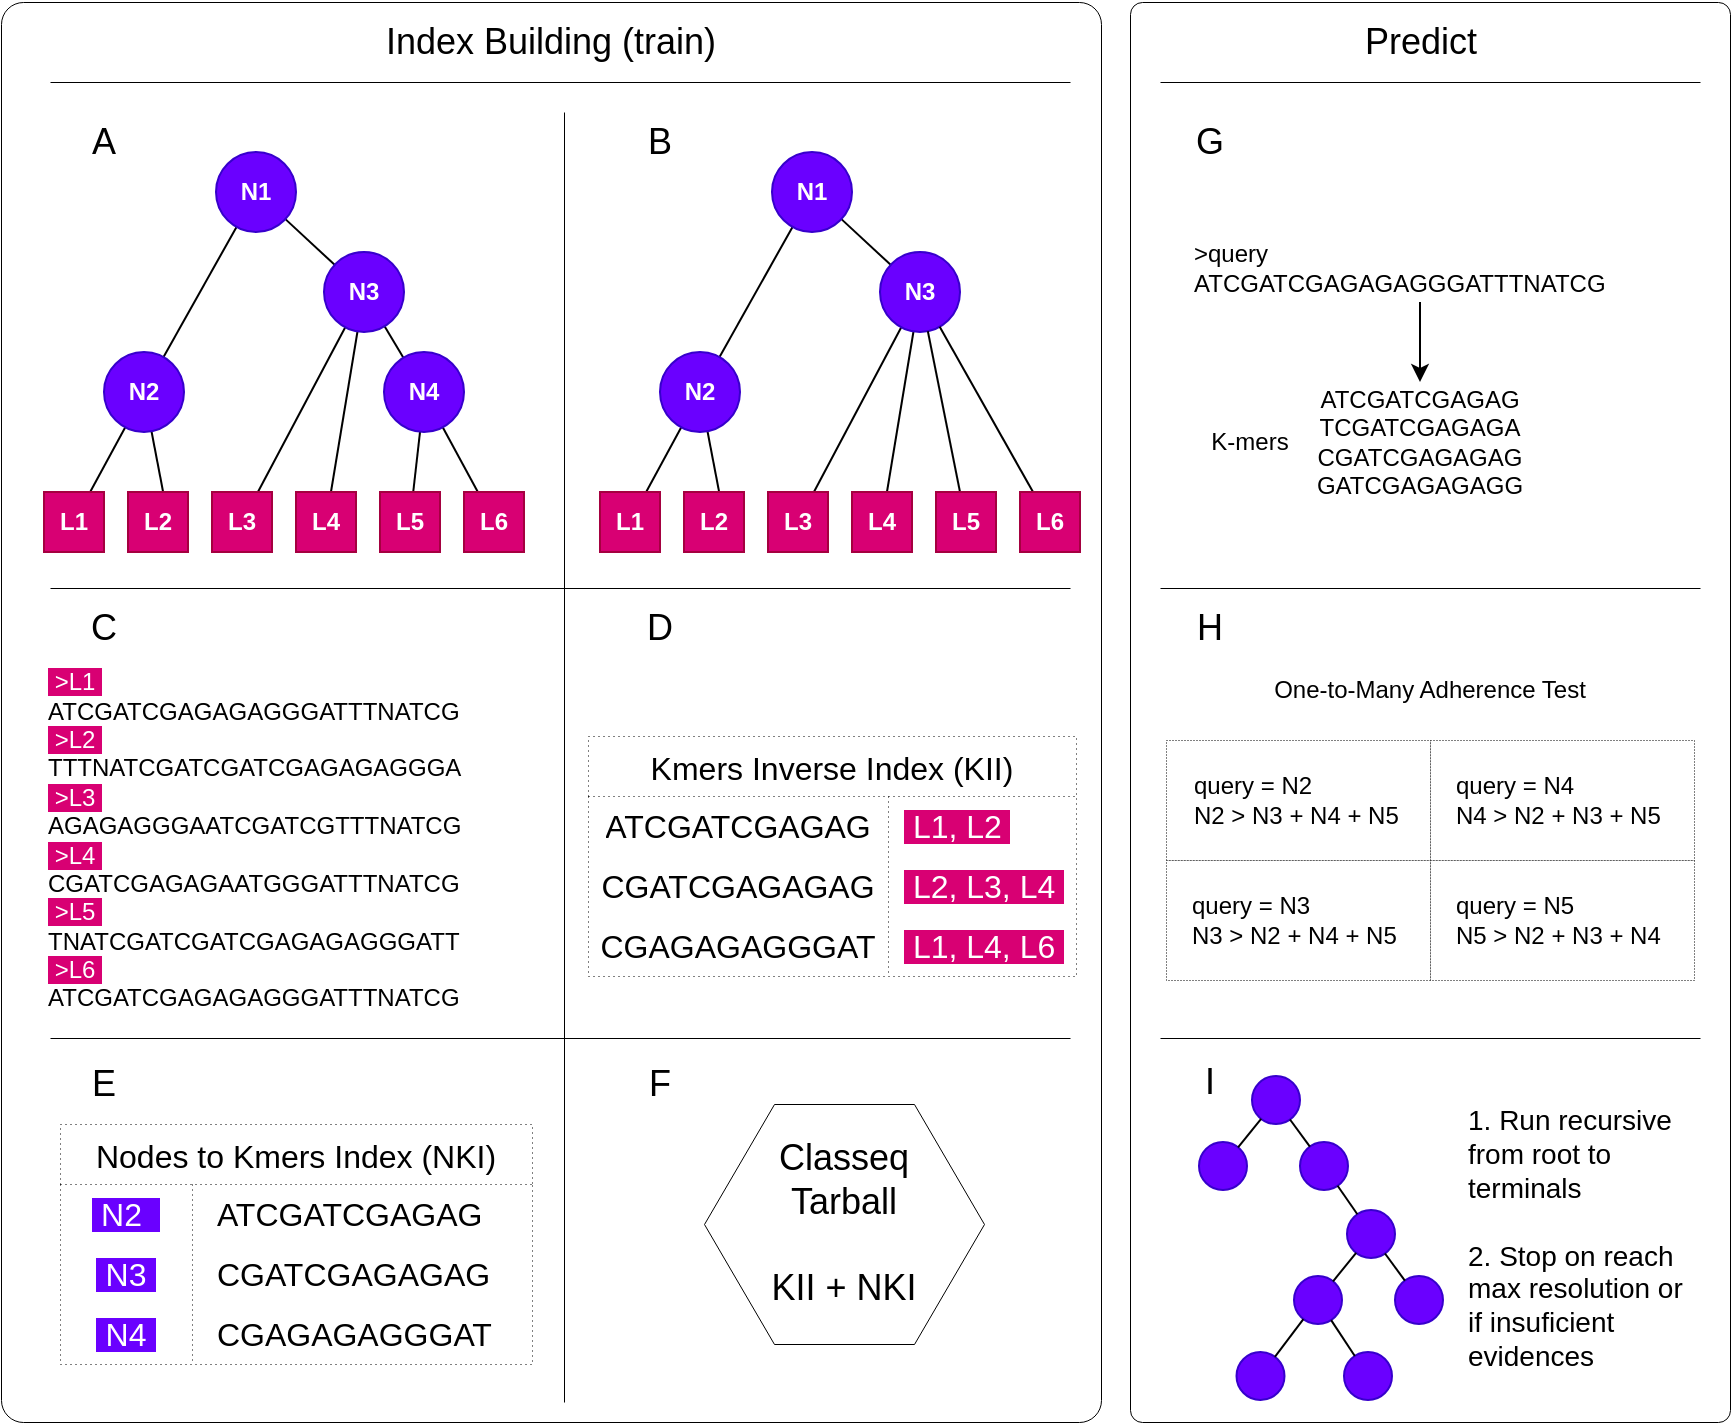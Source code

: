 <mxfile version="21.7.5" type="device" pages="2">
  <diagram id="KppL1wh_2cTVNB4-jGqq" name="main-comcepts">
    <mxGraphModel dx="1056" dy="870" grid="1" gridSize="10" guides="1" tooltips="1" connect="1" arrows="1" fold="1" page="1" pageScale="1" pageWidth="880" pageHeight="750" math="0" shadow="0">
      <root>
        <mxCell id="0" />
        <mxCell id="1" parent="0" />
        <mxCell id="QIvu_TaTLZkdLL36Efxu-3" value="" style="rounded=1;whiteSpace=wrap;html=1;arcSize=2;strokeWidth=0.5;" vertex="1" parent="1">
          <mxGeometry x="570" y="20" width="300" height="710" as="geometry" />
        </mxCell>
        <mxCell id="QIvu_TaTLZkdLL36Efxu-2" value="" style="rounded=1;whiteSpace=wrap;html=1;arcSize=2;strokeWidth=0.5;" vertex="1" parent="1">
          <mxGeometry x="5.5" y="20" width="550" height="710" as="geometry" />
        </mxCell>
        <mxCell id="bnrtpsS_CM_vW4E39BOG-5" style="rounded=0;orthogonalLoop=1;jettySize=auto;html=1;endArrow=none;endFill=0;" parent="1" source="bnrtpsS_CM_vW4E39BOG-1" target="bnrtpsS_CM_vW4E39BOG-3" edge="1">
          <mxGeometry relative="1" as="geometry" />
        </mxCell>
        <mxCell id="bnrtpsS_CM_vW4E39BOG-6" style="rounded=0;orthogonalLoop=1;jettySize=auto;html=1;endArrow=none;endFill=0;" parent="1" source="bnrtpsS_CM_vW4E39BOG-1" target="bnrtpsS_CM_vW4E39BOG-2" edge="1">
          <mxGeometry relative="1" as="geometry" />
        </mxCell>
        <mxCell id="bnrtpsS_CM_vW4E39BOG-1" value="&lt;b&gt;N1&lt;/b&gt;" style="ellipse;whiteSpace=wrap;html=1;aspect=fixed;fillColor=#6a00ff;strokeColor=#3700CC;fontColor=#ffffff;" parent="1" vertex="1">
          <mxGeometry x="113" y="95" width="40" height="40" as="geometry" />
        </mxCell>
        <mxCell id="bnrtpsS_CM_vW4E39BOG-16" style="edgeStyle=none;rounded=0;orthogonalLoop=1;jettySize=auto;html=1;endArrow=none;endFill=0;" parent="1" source="bnrtpsS_CM_vW4E39BOG-2" edge="1">
          <mxGeometry relative="1" as="geometry">
            <mxPoint x="87.077" y="267.635" as="targetPoint" />
          </mxGeometry>
        </mxCell>
        <mxCell id="bnrtpsS_CM_vW4E39BOG-17" style="edgeStyle=none;rounded=0;orthogonalLoop=1;jettySize=auto;html=1;endArrow=none;endFill=0;" parent="1" source="bnrtpsS_CM_vW4E39BOG-2" target="bnrtpsS_CM_vW4E39BOG-18" edge="1">
          <mxGeometry relative="1" as="geometry">
            <mxPoint x="26.923" y="267.635" as="targetPoint" />
          </mxGeometry>
        </mxCell>
        <mxCell id="bnrtpsS_CM_vW4E39BOG-2" value="&lt;b&gt;N2&lt;/b&gt;" style="ellipse;whiteSpace=wrap;html=1;aspect=fixed;fillColor=#6a00ff;strokeColor=#3700CC;fontColor=#ffffff;" parent="1" vertex="1">
          <mxGeometry x="57" y="195" width="40" height="40" as="geometry" />
        </mxCell>
        <mxCell id="bnrtpsS_CM_vW4E39BOG-7" style="rounded=0;orthogonalLoop=1;jettySize=auto;html=1;endArrow=none;endFill=0;" parent="1" source="bnrtpsS_CM_vW4E39BOG-3" target="bnrtpsS_CM_vW4E39BOG-4" edge="1">
          <mxGeometry relative="1" as="geometry" />
        </mxCell>
        <mxCell id="bnrtpsS_CM_vW4E39BOG-13" style="edgeStyle=none;rounded=0;orthogonalLoop=1;jettySize=auto;html=1;endArrow=none;endFill=0;" parent="1" source="bnrtpsS_CM_vW4E39BOG-3" target="bnrtpsS_CM_vW4E39BOG-21" edge="1">
          <mxGeometry relative="1" as="geometry">
            <mxPoint x="143.727" y="266.165" as="targetPoint" />
          </mxGeometry>
        </mxCell>
        <mxCell id="bnrtpsS_CM_vW4E39BOG-24" style="edgeStyle=none;rounded=0;orthogonalLoop=1;jettySize=auto;html=1;endArrow=none;endFill=0;" parent="1" source="bnrtpsS_CM_vW4E39BOG-3" target="bnrtpsS_CM_vW4E39BOG-20" edge="1">
          <mxGeometry relative="1" as="geometry" />
        </mxCell>
        <mxCell id="bnrtpsS_CM_vW4E39BOG-3" value="&lt;b&gt;N3&lt;/b&gt;" style="ellipse;whiteSpace=wrap;html=1;aspect=fixed;fillColor=#6a00ff;strokeColor=#3700CC;fontColor=#ffffff;" parent="1" vertex="1">
          <mxGeometry x="167" y="145" width="40" height="40" as="geometry" />
        </mxCell>
        <mxCell id="bnrtpsS_CM_vW4E39BOG-11" style="edgeStyle=none;rounded=0;orthogonalLoop=1;jettySize=auto;html=1;endArrow=none;endFill=0;" parent="1" source="bnrtpsS_CM_vW4E39BOG-4" target="bnrtpsS_CM_vW4E39BOG-22" edge="1">
          <mxGeometry relative="1" as="geometry">
            <mxPoint x="206.923" y="267.635" as="targetPoint" />
          </mxGeometry>
        </mxCell>
        <mxCell id="bnrtpsS_CM_vW4E39BOG-12" style="edgeStyle=none;rounded=0;orthogonalLoop=1;jettySize=auto;html=1;endArrow=none;endFill=0;" parent="1" source="bnrtpsS_CM_vW4E39BOG-4" target="bnrtpsS_CM_vW4E39BOG-23" edge="1">
          <mxGeometry relative="1" as="geometry">
            <mxPoint x="267.077" y="267.635" as="targetPoint" />
          </mxGeometry>
        </mxCell>
        <mxCell id="bnrtpsS_CM_vW4E39BOG-4" value="&lt;b&gt;N4&lt;/b&gt;" style="ellipse;whiteSpace=wrap;html=1;aspect=fixed;fillColor=#6a00ff;strokeColor=#3700CC;fontColor=#ffffff;" parent="1" vertex="1">
          <mxGeometry x="197" y="195" width="40" height="40" as="geometry" />
        </mxCell>
        <mxCell id="bnrtpsS_CM_vW4E39BOG-18" value="L1" style="rounded=0;whiteSpace=wrap;html=1;fillColor=#d80073;fontColor=#ffffff;strokeColor=#A50040;fontStyle=1" parent="1" vertex="1">
          <mxGeometry x="27" y="265" width="30" height="30" as="geometry" />
        </mxCell>
        <mxCell id="bnrtpsS_CM_vW4E39BOG-19" value="L2" style="rounded=0;whiteSpace=wrap;html=1;fillColor=#d80073;fontColor=#ffffff;strokeColor=#A50040;fontStyle=1" parent="1" vertex="1">
          <mxGeometry x="69" y="265" width="30" height="30" as="geometry" />
        </mxCell>
        <mxCell id="bnrtpsS_CM_vW4E39BOG-20" value="L3" style="rounded=0;whiteSpace=wrap;html=1;fillColor=#d80073;fontColor=#ffffff;strokeColor=#A50040;fontStyle=1" parent="1" vertex="1">
          <mxGeometry x="111" y="265" width="30" height="30" as="geometry" />
        </mxCell>
        <mxCell id="bnrtpsS_CM_vW4E39BOG-21" value="L4" style="rounded=0;whiteSpace=wrap;html=1;fillColor=#d80073;fontColor=#ffffff;strokeColor=#A50040;fontStyle=1" parent="1" vertex="1">
          <mxGeometry x="153" y="265" width="30" height="30" as="geometry" />
        </mxCell>
        <mxCell id="bnrtpsS_CM_vW4E39BOG-22" value="L5" style="rounded=0;whiteSpace=wrap;html=1;fillColor=#d80073;fontColor=#ffffff;strokeColor=#A50040;fontStyle=1" parent="1" vertex="1">
          <mxGeometry x="195" y="265" width="30" height="30" as="geometry" />
        </mxCell>
        <mxCell id="bnrtpsS_CM_vW4E39BOG-23" value="L6" style="rounded=0;whiteSpace=wrap;html=1;fillColor=#d80073;fontColor=#ffffff;strokeColor=#A50040;fontStyle=1" parent="1" vertex="1">
          <mxGeometry x="237" y="265" width="30" height="30" as="geometry" />
        </mxCell>
        <mxCell id="bnrtpsS_CM_vW4E39BOG-25" style="rounded=0;orthogonalLoop=1;jettySize=auto;html=1;endArrow=none;endFill=0;" parent="1" source="bnrtpsS_CM_vW4E39BOG-27" target="bnrtpsS_CM_vW4E39BOG-34" edge="1">
          <mxGeometry relative="1" as="geometry" />
        </mxCell>
        <mxCell id="bnrtpsS_CM_vW4E39BOG-26" style="rounded=0;orthogonalLoop=1;jettySize=auto;html=1;endArrow=none;endFill=0;" parent="1" source="bnrtpsS_CM_vW4E39BOG-27" target="bnrtpsS_CM_vW4E39BOG-30" edge="1">
          <mxGeometry relative="1" as="geometry" />
        </mxCell>
        <mxCell id="bnrtpsS_CM_vW4E39BOG-27" value="N1" style="ellipse;whiteSpace=wrap;html=1;aspect=fixed;fillColor=#6a00ff;strokeColor=#3700CC;fontColor=#ffffff;fontStyle=1" parent="1" vertex="1">
          <mxGeometry x="391" y="95" width="40" height="40" as="geometry" />
        </mxCell>
        <mxCell id="bnrtpsS_CM_vW4E39BOG-28" style="edgeStyle=none;rounded=0;orthogonalLoop=1;jettySize=auto;html=1;endArrow=none;endFill=0;" parent="1" source="bnrtpsS_CM_vW4E39BOG-30" edge="1">
          <mxGeometry relative="1" as="geometry">
            <mxPoint x="365.077" y="267.635" as="targetPoint" />
          </mxGeometry>
        </mxCell>
        <mxCell id="bnrtpsS_CM_vW4E39BOG-29" style="edgeStyle=none;rounded=0;orthogonalLoop=1;jettySize=auto;html=1;endArrow=none;endFill=0;" parent="1" source="bnrtpsS_CM_vW4E39BOG-30" target="bnrtpsS_CM_vW4E39BOG-38" edge="1">
          <mxGeometry relative="1" as="geometry">
            <mxPoint x="304.923" y="267.635" as="targetPoint" />
          </mxGeometry>
        </mxCell>
        <mxCell id="bnrtpsS_CM_vW4E39BOG-30" value="N2" style="ellipse;whiteSpace=wrap;html=1;aspect=fixed;fillColor=#6a00ff;strokeColor=#3700CC;fontColor=#ffffff;fontStyle=1" parent="1" vertex="1">
          <mxGeometry x="335" y="195" width="40" height="40" as="geometry" />
        </mxCell>
        <mxCell id="bnrtpsS_CM_vW4E39BOG-32" style="edgeStyle=none;rounded=0;orthogonalLoop=1;jettySize=auto;html=1;endArrow=none;endFill=0;" parent="1" source="bnrtpsS_CM_vW4E39BOG-34" target="bnrtpsS_CM_vW4E39BOG-41" edge="1">
          <mxGeometry relative="1" as="geometry">
            <mxPoint x="421.727" y="266.165" as="targetPoint" />
          </mxGeometry>
        </mxCell>
        <mxCell id="bnrtpsS_CM_vW4E39BOG-33" style="edgeStyle=none;rounded=0;orthogonalLoop=1;jettySize=auto;html=1;endArrow=none;endFill=0;" parent="1" source="bnrtpsS_CM_vW4E39BOG-34" target="bnrtpsS_CM_vW4E39BOG-40" edge="1">
          <mxGeometry relative="1" as="geometry" />
        </mxCell>
        <mxCell id="bnrtpsS_CM_vW4E39BOG-34" value="N3" style="ellipse;whiteSpace=wrap;html=1;aspect=fixed;fillColor=#6a00ff;strokeColor=#3700CC;fontColor=#ffffff;fontStyle=1" parent="1" vertex="1">
          <mxGeometry x="445" y="145" width="40" height="40" as="geometry" />
        </mxCell>
        <mxCell id="bnrtpsS_CM_vW4E39BOG-35" style="edgeStyle=none;rounded=0;orthogonalLoop=1;jettySize=auto;html=1;endArrow=none;endFill=0;" parent="1" source="bnrtpsS_CM_vW4E39BOG-34" target="bnrtpsS_CM_vW4E39BOG-42" edge="1">
          <mxGeometry relative="1" as="geometry">
            <mxPoint x="492.879" y="234.887" as="sourcePoint" />
            <mxPoint x="484.923" y="267.635" as="targetPoint" />
          </mxGeometry>
        </mxCell>
        <mxCell id="bnrtpsS_CM_vW4E39BOG-36" style="edgeStyle=none;rounded=0;orthogonalLoop=1;jettySize=auto;html=1;endArrow=none;endFill=0;" parent="1" source="bnrtpsS_CM_vW4E39BOG-34" target="bnrtpsS_CM_vW4E39BOG-43" edge="1">
          <mxGeometry relative="1" as="geometry">
            <mxPoint x="505" y="225" as="sourcePoint" />
            <mxPoint x="545.077" y="267.635" as="targetPoint" />
          </mxGeometry>
        </mxCell>
        <mxCell id="bnrtpsS_CM_vW4E39BOG-38" value="L1" style="rounded=0;whiteSpace=wrap;html=1;fillColor=#d80073;fontColor=#ffffff;strokeColor=#A50040;fontStyle=1" parent="1" vertex="1">
          <mxGeometry x="305" y="265" width="30" height="30" as="geometry" />
        </mxCell>
        <mxCell id="bnrtpsS_CM_vW4E39BOG-39" value="L2" style="rounded=0;whiteSpace=wrap;html=1;fillColor=#d80073;fontColor=#ffffff;strokeColor=#A50040;fontStyle=1" parent="1" vertex="1">
          <mxGeometry x="347" y="265" width="30" height="30" as="geometry" />
        </mxCell>
        <mxCell id="bnrtpsS_CM_vW4E39BOG-40" value="L3" style="rounded=0;whiteSpace=wrap;html=1;fillColor=#d80073;fontColor=#ffffff;strokeColor=#A50040;fontStyle=1" parent="1" vertex="1">
          <mxGeometry x="389" y="265" width="30" height="30" as="geometry" />
        </mxCell>
        <mxCell id="bnrtpsS_CM_vW4E39BOG-41" value="L4" style="rounded=0;whiteSpace=wrap;html=1;fillColor=#d80073;fontColor=#ffffff;strokeColor=#A50040;fontStyle=1" parent="1" vertex="1">
          <mxGeometry x="431" y="265" width="30" height="30" as="geometry" />
        </mxCell>
        <mxCell id="bnrtpsS_CM_vW4E39BOG-42" value="L5" style="rounded=0;whiteSpace=wrap;html=1;fillColor=#d80073;fontColor=#ffffff;strokeColor=#A50040;fontStyle=1" parent="1" vertex="1">
          <mxGeometry x="473" y="265" width="30" height="30" as="geometry" />
        </mxCell>
        <mxCell id="bnrtpsS_CM_vW4E39BOG-43" value="L6" style="rounded=0;whiteSpace=wrap;html=1;fillColor=#d80073;fontColor=#ffffff;strokeColor=#A50040;fontStyle=1" parent="1" vertex="1">
          <mxGeometry x="515" y="265" width="30" height="30" as="geometry" />
        </mxCell>
        <mxCell id="bnrtpsS_CM_vW4E39BOG-46" value="&lt;font color=&quot;#ffffff&quot;&gt;&lt;span style=&quot;background-color: rgb(216, 0, 115);&quot;&gt;&amp;nbsp;&amp;gt;L1&amp;nbsp;&lt;/span&gt;&lt;br&gt;&lt;/font&gt;ATCGATCGAGAGAGGGATTTNATCG&lt;br&gt;&lt;font color=&quot;#ffffff&quot;&gt;&lt;span style=&quot;background-color: rgb(216, 0, 115);&quot;&gt;&amp;nbsp;&amp;gt;L2&amp;nbsp;&lt;/span&gt;&lt;br&gt;&lt;/font&gt;TTTNATCGATCGATCGAGAGAGGGA&lt;br&gt;&lt;font color=&quot;#ffffff&quot;&gt;&lt;span style=&quot;background-color: rgb(216, 0, 115);&quot;&gt;&amp;nbsp;&amp;gt;L3&amp;nbsp;&lt;/span&gt;&lt;br&gt;&lt;/font&gt;AGAGAGGGAATCGATCGTTTNATCG&lt;br&gt;&lt;font color=&quot;#ffffff&quot;&gt;&lt;span style=&quot;background-color: rgb(216, 0, 115);&quot;&gt;&amp;nbsp;&amp;gt;L4&amp;nbsp;&lt;/span&gt;&lt;br&gt;&lt;/font&gt;CGATCGAGAGAATGGGATTTNATCG&lt;br&gt;&lt;font color=&quot;#ffffff&quot;&gt;&lt;span style=&quot;background-color: rgb(216, 0, 115);&quot;&gt;&amp;nbsp;&amp;gt;L5&amp;nbsp;&lt;/span&gt;&lt;br&gt;&lt;/font&gt;TNATCGATCGATCGAGAGAGGGATT&lt;br&gt;&lt;font color=&quot;#ffffff&quot;&gt;&lt;span style=&quot;background-color: rgb(216, 0, 115);&quot;&gt;&amp;nbsp;&amp;gt;L6&amp;nbsp;&lt;/span&gt;&lt;br&gt;&lt;/font&gt;ATCGATCGAGAGAGGGATTTNATCG" style="text;html=1;strokeColor=none;fillColor=none;align=left;verticalAlign=middle;whiteSpace=wrap;rounded=0;" parent="1" vertex="1">
          <mxGeometry x="27" y="349" width="228" height="180" as="geometry" />
        </mxCell>
        <mxCell id="bnrtpsS_CM_vW4E39BOG-51" value="Kmers Inverse Index (KII)" style="shape=table;startSize=30;container=1;collapsible=0;childLayout=tableLayout;fixedRows=1;rowLines=0;fontStyle=0;strokeColor=default;fontSize=16;strokeWidth=0.5;dashed=1;dashPattern=1 4;" parent="1" vertex="1">
          <mxGeometry x="299" y="387" width="244" height="120" as="geometry" />
        </mxCell>
        <mxCell id="bnrtpsS_CM_vW4E39BOG-52" value="" style="shape=tableRow;horizontal=0;startSize=0;swimlaneHead=0;swimlaneBody=0;top=0;left=0;bottom=0;right=0;collapsible=0;dropTarget=0;fillColor=none;points=[[0,0.5],[1,0.5]];portConstraint=eastwest;strokeColor=inherit;fontSize=16;swimlaneFillColor=default;" parent="bnrtpsS_CM_vW4E39BOG-51" vertex="1">
          <mxGeometry y="30" width="244" height="30" as="geometry" />
        </mxCell>
        <mxCell id="bnrtpsS_CM_vW4E39BOG-53" value="ATCGATCGAGAG" style="shape=partialRectangle;html=1;whiteSpace=wrap;connectable=0;fillColor=none;top=0;left=0;bottom=0;right=0;overflow=hidden;pointerEvents=1;strokeColor=inherit;fontSize=16;" parent="bnrtpsS_CM_vW4E39BOG-52" vertex="1">
          <mxGeometry width="150" height="30" as="geometry">
            <mxRectangle width="150" height="30" as="alternateBounds" />
          </mxGeometry>
        </mxCell>
        <mxCell id="bnrtpsS_CM_vW4E39BOG-54" value="&lt;span style=&quot;background-color: rgb(216, 0, 115);&quot;&gt;&lt;font color=&quot;#ffffff&quot;&gt;&amp;nbsp;L1, L2&amp;nbsp;&lt;/font&gt;&lt;/span&gt;" style="shape=partialRectangle;html=1;whiteSpace=wrap;connectable=0;fillColor=none;top=0;left=0;bottom=0;right=0;align=left;spacingLeft=6;overflow=hidden;strokeColor=inherit;fontSize=16;" parent="bnrtpsS_CM_vW4E39BOG-52" vertex="1">
          <mxGeometry x="150" width="94" height="30" as="geometry">
            <mxRectangle width="94" height="30" as="alternateBounds" />
          </mxGeometry>
        </mxCell>
        <mxCell id="bnrtpsS_CM_vW4E39BOG-55" value="" style="shape=tableRow;horizontal=0;startSize=0;swimlaneHead=0;swimlaneBody=0;top=0;left=0;bottom=0;right=0;collapsible=0;dropTarget=0;fillColor=none;points=[[0,0.5],[1,0.5]];portConstraint=eastwest;strokeColor=inherit;fontSize=16;" parent="bnrtpsS_CM_vW4E39BOG-51" vertex="1">
          <mxGeometry y="60" width="244" height="30" as="geometry" />
        </mxCell>
        <mxCell id="bnrtpsS_CM_vW4E39BOG-56" value="CGATCGAGAGAG" style="shape=partialRectangle;html=1;whiteSpace=wrap;connectable=0;fillColor=none;top=0;left=0;bottom=0;right=0;overflow=hidden;strokeColor=inherit;fontSize=16;swimlaneFillColor=default;" parent="bnrtpsS_CM_vW4E39BOG-55" vertex="1">
          <mxGeometry width="150" height="30" as="geometry">
            <mxRectangle width="150" height="30" as="alternateBounds" />
          </mxGeometry>
        </mxCell>
        <mxCell id="bnrtpsS_CM_vW4E39BOG-57" value="&lt;span style=&quot;background-color: rgb(216, 0, 115);&quot;&gt;&lt;font color=&quot;#ffffff&quot;&gt;&amp;nbsp;L2, L3, L4&amp;nbsp;&lt;/font&gt;&lt;/span&gt;" style="shape=partialRectangle;html=1;whiteSpace=wrap;connectable=0;fillColor=none;top=0;left=0;bottom=0;right=0;align=left;spacingLeft=6;overflow=hidden;strokeColor=inherit;fontSize=16;swimlaneFillColor=default;" parent="bnrtpsS_CM_vW4E39BOG-55" vertex="1">
          <mxGeometry x="150" width="94" height="30" as="geometry">
            <mxRectangle width="94" height="30" as="alternateBounds" />
          </mxGeometry>
        </mxCell>
        <mxCell id="bnrtpsS_CM_vW4E39BOG-58" value="" style="shape=tableRow;horizontal=0;startSize=0;swimlaneHead=0;swimlaneBody=0;top=0;left=0;bottom=0;right=0;collapsible=0;dropTarget=0;fillColor=none;points=[[0,0.5],[1,0.5]];portConstraint=eastwest;strokeColor=inherit;fontSize=16;" parent="bnrtpsS_CM_vW4E39BOG-51" vertex="1">
          <mxGeometry y="90" width="244" height="30" as="geometry" />
        </mxCell>
        <mxCell id="bnrtpsS_CM_vW4E39BOG-59" value="CGAGAGAGGGAT" style="shape=partialRectangle;html=1;whiteSpace=wrap;connectable=0;fillColor=none;top=0;left=0;bottom=0;right=0;overflow=hidden;strokeColor=inherit;fontSize=16;swimlaneFillColor=default;" parent="bnrtpsS_CM_vW4E39BOG-58" vertex="1">
          <mxGeometry width="150" height="30" as="geometry">
            <mxRectangle width="150" height="30" as="alternateBounds" />
          </mxGeometry>
        </mxCell>
        <mxCell id="bnrtpsS_CM_vW4E39BOG-60" value="&lt;span style=&quot;background-color: rgb(216, 0, 115);&quot;&gt;&lt;font color=&quot;#ffffff&quot;&gt;&amp;nbsp;L1, L4, L6&amp;nbsp;&lt;/font&gt;&lt;/span&gt;" style="shape=partialRectangle;html=1;whiteSpace=wrap;connectable=0;fillColor=none;top=0;left=0;bottom=0;right=0;align=left;spacingLeft=6;overflow=hidden;strokeColor=inherit;fontSize=16;swimlaneFillColor=default;" parent="bnrtpsS_CM_vW4E39BOG-58" vertex="1">
          <mxGeometry x="150" width="94" height="30" as="geometry">
            <mxRectangle width="94" height="30" as="alternateBounds" />
          </mxGeometry>
        </mxCell>
        <mxCell id="bnrtpsS_CM_vW4E39BOG-61" value="&lt;font style=&quot;font-size: 18px;&quot;&gt;Classeq&lt;br&gt;Tarball&lt;br&gt;&lt;br&gt;KII + NKI&lt;br&gt;&lt;/font&gt;" style="shape=mxgraph.bpmn.conversation;perimeter=hexagonPerimeter2;whiteSpace=wrap;html=1;aspect=fixed;bpmnConversationType=conv;strokeWidth=0.5;" parent="1" vertex="1">
          <mxGeometry x="357" y="571" width="140" height="120" as="geometry" />
        </mxCell>
        <mxCell id="_QdQIy4yc0zmCQt83ZC5-2" value="" style="endArrow=none;html=1;rounded=0;strokeWidth=0.5;" parent="1" edge="1">
          <mxGeometry width="50" height="50" relative="1" as="geometry">
            <mxPoint x="287" y="75" as="sourcePoint" />
            <mxPoint x="287" y="720" as="targetPoint" />
          </mxGeometry>
        </mxCell>
        <mxCell id="_QdQIy4yc0zmCQt83ZC5-6" value="Nodes to Kmers Index (NKI)" style="shape=table;startSize=30;container=1;collapsible=0;childLayout=tableLayout;fixedRows=1;rowLines=0;fontStyle=0;strokeColor=default;fontSize=16;strokeWidth=0.5;dashed=1;dashPattern=1 4;" parent="1" vertex="1">
          <mxGeometry x="35" y="581" width="236" height="120" as="geometry" />
        </mxCell>
        <mxCell id="_QdQIy4yc0zmCQt83ZC5-7" value="" style="shape=tableRow;horizontal=0;startSize=0;swimlaneHead=0;swimlaneBody=0;top=0;left=0;bottom=0;right=0;collapsible=0;dropTarget=0;fillColor=none;points=[[0,0.5],[1,0.5]];portConstraint=eastwest;strokeColor=inherit;fontSize=16;swimlaneFillColor=default;" parent="_QdQIy4yc0zmCQt83ZC5-6" vertex="1">
          <mxGeometry y="30" width="236" height="30" as="geometry" />
        </mxCell>
        <mxCell id="_QdQIy4yc0zmCQt83ZC5-8" value="&lt;span style=&quot;background-color: rgb(106, 0, 255);&quot;&gt;&lt;font color=&quot;#ffffff&quot;&gt;&amp;nbsp;N2&amp;nbsp;&amp;nbsp;&lt;/font&gt;&lt;/span&gt;" style="shape=partialRectangle;html=1;whiteSpace=wrap;connectable=0;fillColor=none;top=0;left=0;bottom=0;right=0;overflow=hidden;pointerEvents=1;strokeColor=inherit;fontSize=16;" parent="_QdQIy4yc0zmCQt83ZC5-7" vertex="1">
          <mxGeometry width="66" height="30" as="geometry">
            <mxRectangle width="66" height="30" as="alternateBounds" />
          </mxGeometry>
        </mxCell>
        <mxCell id="_QdQIy4yc0zmCQt83ZC5-9" value="&amp;nbsp;ATCGATCGAGAG&amp;nbsp;" style="shape=partialRectangle;html=1;whiteSpace=wrap;connectable=0;fillColor=none;top=0;left=0;bottom=0;right=0;align=left;spacingLeft=6;overflow=hidden;strokeColor=inherit;fontSize=16;" parent="_QdQIy4yc0zmCQt83ZC5-7" vertex="1">
          <mxGeometry x="66" width="170" height="30" as="geometry">
            <mxRectangle width="170" height="30" as="alternateBounds" />
          </mxGeometry>
        </mxCell>
        <mxCell id="_QdQIy4yc0zmCQt83ZC5-10" value="" style="shape=tableRow;horizontal=0;startSize=0;swimlaneHead=0;swimlaneBody=0;top=0;left=0;bottom=0;right=0;collapsible=0;dropTarget=0;fillColor=none;points=[[0,0.5],[1,0.5]];portConstraint=eastwest;strokeColor=inherit;fontSize=16;" parent="_QdQIy4yc0zmCQt83ZC5-6" vertex="1">
          <mxGeometry y="60" width="236" height="30" as="geometry" />
        </mxCell>
        <mxCell id="_QdQIy4yc0zmCQt83ZC5-11" value="&lt;span style=&quot;background-color: rgb(106, 0, 255);&quot;&gt;&lt;font color=&quot;#ffffff&quot;&gt;&amp;nbsp;N3&amp;nbsp;&lt;/font&gt;&lt;/span&gt;" style="shape=partialRectangle;html=1;whiteSpace=wrap;connectable=0;fillColor=none;top=0;left=0;bottom=0;right=0;overflow=hidden;strokeColor=#F5F5F5;fontSize=16;swimlaneFillColor=default;" parent="_QdQIy4yc0zmCQt83ZC5-10" vertex="1">
          <mxGeometry width="66" height="30" as="geometry">
            <mxRectangle width="66" height="30" as="alternateBounds" />
          </mxGeometry>
        </mxCell>
        <mxCell id="_QdQIy4yc0zmCQt83ZC5-12" value="&amp;nbsp;CGATCGAGAGAG&amp;nbsp;" style="shape=partialRectangle;html=1;whiteSpace=wrap;connectable=0;fillColor=none;top=0;left=0;bottom=0;right=0;align=left;spacingLeft=6;overflow=hidden;strokeColor=inherit;fontSize=16;swimlaneFillColor=default;" parent="_QdQIy4yc0zmCQt83ZC5-10" vertex="1">
          <mxGeometry x="66" width="170" height="30" as="geometry">
            <mxRectangle width="170" height="30" as="alternateBounds" />
          </mxGeometry>
        </mxCell>
        <mxCell id="_QdQIy4yc0zmCQt83ZC5-13" value="" style="shape=tableRow;horizontal=0;startSize=0;swimlaneHead=0;swimlaneBody=0;top=0;left=0;bottom=0;right=0;collapsible=0;dropTarget=0;fillColor=none;points=[[0,0.5],[1,0.5]];portConstraint=eastwest;strokeColor=inherit;fontSize=16;" parent="_QdQIy4yc0zmCQt83ZC5-6" vertex="1">
          <mxGeometry y="90" width="236" height="30" as="geometry" />
        </mxCell>
        <mxCell id="_QdQIy4yc0zmCQt83ZC5-14" value="&lt;span style=&quot;background-color: rgb(106, 0, 255);&quot;&gt;&lt;font color=&quot;#ffffff&quot;&gt;&amp;nbsp;N4&amp;nbsp;&lt;/font&gt;&lt;/span&gt;" style="shape=partialRectangle;html=1;whiteSpace=wrap;connectable=0;fillColor=none;top=0;left=0;bottom=0;right=0;overflow=hidden;strokeColor=#F5F5F5;fontSize=16;swimlaneFillColor=default;" parent="_QdQIy4yc0zmCQt83ZC5-13" vertex="1">
          <mxGeometry width="66" height="30" as="geometry">
            <mxRectangle width="66" height="30" as="alternateBounds" />
          </mxGeometry>
        </mxCell>
        <mxCell id="_QdQIy4yc0zmCQt83ZC5-15" value="&amp;nbsp;CGAGAGAGGGAT&amp;nbsp;" style="shape=partialRectangle;html=1;whiteSpace=wrap;connectable=0;fillColor=none;top=0;left=0;bottom=0;right=0;align=left;spacingLeft=6;overflow=hidden;strokeColor=inherit;fontSize=16;swimlaneFillColor=default;" parent="_QdQIy4yc0zmCQt83ZC5-13" vertex="1">
          <mxGeometry x="66" width="170" height="30" as="geometry">
            <mxRectangle width="170" height="30" as="alternateBounds" />
          </mxGeometry>
        </mxCell>
        <mxCell id="O6fzyU4fGEFc11jiPOrm-1" value="&lt;font style=&quot;font-size: 18px;&quot;&gt;A&lt;/font&gt;" style="text;html=1;strokeColor=none;fillColor=none;align=center;verticalAlign=middle;whiteSpace=wrap;rounded=0;" parent="1" vertex="1">
          <mxGeometry x="27" y="75" width="60" height="30" as="geometry" />
        </mxCell>
        <mxCell id="O6fzyU4fGEFc11jiPOrm-2" value="&lt;span style=&quot;font-size: 18px;&quot;&gt;B&lt;/span&gt;" style="text;html=1;strokeColor=none;fillColor=none;align=center;verticalAlign=middle;whiteSpace=wrap;rounded=0;" parent="1" vertex="1">
          <mxGeometry x="305" y="75" width="60" height="30" as="geometry" />
        </mxCell>
        <mxCell id="O6fzyU4fGEFc11jiPOrm-3" value="&lt;font style=&quot;font-size: 18px;&quot;&gt;C&lt;/font&gt;" style="text;html=1;strokeColor=none;fillColor=none;align=center;verticalAlign=middle;whiteSpace=wrap;rounded=0;" parent="1" vertex="1">
          <mxGeometry x="27" y="318" width="60" height="30" as="geometry" />
        </mxCell>
        <mxCell id="O6fzyU4fGEFc11jiPOrm-4" value="&lt;span style=&quot;font-size: 18px;&quot;&gt;D&lt;/span&gt;" style="text;html=1;strokeColor=none;fillColor=none;align=center;verticalAlign=middle;whiteSpace=wrap;rounded=0;" parent="1" vertex="1">
          <mxGeometry x="305" y="318" width="60" height="30" as="geometry" />
        </mxCell>
        <mxCell id="O6fzyU4fGEFc11jiPOrm-5" value="&lt;font style=&quot;font-size: 18px;&quot;&gt;E&lt;/font&gt;" style="text;html=1;strokeColor=none;fillColor=none;align=center;verticalAlign=middle;whiteSpace=wrap;rounded=0;" parent="1" vertex="1">
          <mxGeometry x="27" y="546" width="60" height="30" as="geometry" />
        </mxCell>
        <mxCell id="O6fzyU4fGEFc11jiPOrm-6" value="&lt;span style=&quot;font-size: 18px;&quot;&gt;F&lt;/span&gt;" style="text;html=1;strokeColor=none;fillColor=none;align=center;verticalAlign=middle;whiteSpace=wrap;rounded=0;" parent="1" vertex="1">
          <mxGeometry x="305" y="546" width="60" height="30" as="geometry" />
        </mxCell>
        <mxCell id="wWzePpK5uHxxxVEUlmV2-1" value="" style="endArrow=none;html=1;rounded=0;strokeWidth=0.5;" parent="1" edge="1">
          <mxGeometry width="50" height="50" relative="1" as="geometry">
            <mxPoint x="30" y="60" as="sourcePoint" />
            <mxPoint x="540" y="60" as="targetPoint" />
          </mxGeometry>
        </mxCell>
        <mxCell id="wWzePpK5uHxxxVEUlmV2-2" value="&lt;span style=&quot;font-size: 18px;&quot;&gt;Index Building (train)&lt;/span&gt;" style="text;html=1;strokeColor=none;fillColor=none;align=center;verticalAlign=middle;whiteSpace=wrap;rounded=0;" parent="1" vertex="1">
          <mxGeometry x="183" y="25" width="195" height="30" as="geometry" />
        </mxCell>
        <mxCell id="wWzePpK5uHxxxVEUlmV2-3" value="&lt;span style=&quot;font-size: 18px;&quot;&gt;Predict&lt;/span&gt;" style="text;html=1;strokeColor=none;fillColor=none;align=center;verticalAlign=middle;whiteSpace=wrap;rounded=0;" parent="1" vertex="1">
          <mxGeometry x="618" y="25" width="195" height="30" as="geometry" />
        </mxCell>
        <mxCell id="wWzePpK5uHxxxVEUlmV2-13" value="&lt;span style=&quot;font-size: 18px;&quot;&gt;G&lt;/span&gt;" style="text;html=1;strokeColor=none;fillColor=none;align=center;verticalAlign=middle;whiteSpace=wrap;rounded=0;" parent="1" vertex="1">
          <mxGeometry x="580" y="75" width="60" height="30" as="geometry" />
        </mxCell>
        <mxCell id="wWzePpK5uHxxxVEUlmV2-17" value="One-to-Many Adherence Test" style="text;html=1;strokeColor=none;fillColor=none;align=center;verticalAlign=middle;whiteSpace=wrap;rounded=0;" parent="1" vertex="1">
          <mxGeometry x="630" y="349" width="180" height="30" as="geometry" />
        </mxCell>
        <mxCell id="wWzePpK5uHxxxVEUlmV2-26" value="&lt;span style=&quot;font-size: 18px;&quot;&gt;H&lt;/span&gt;" style="text;html=1;strokeColor=none;fillColor=none;align=center;verticalAlign=middle;whiteSpace=wrap;rounded=0;" parent="1" vertex="1">
          <mxGeometry x="580" y="318" width="60" height="30" as="geometry" />
        </mxCell>
        <mxCell id="wWzePpK5uHxxxVEUlmV2-49" value="&lt;span style=&quot;font-size: 18px;&quot;&gt;I&lt;/span&gt;" style="text;html=1;strokeColor=none;fillColor=none;align=center;verticalAlign=middle;whiteSpace=wrap;rounded=0;" parent="1" vertex="1">
          <mxGeometry x="580" y="545" width="60" height="30" as="geometry" />
        </mxCell>
        <mxCell id="wWzePpK5uHxxxVEUlmV2-102" value="&lt;font style=&quot;font-size: 14px;&quot;&gt;1. Run recursive from root to terminals&lt;br&gt;&lt;br&gt;2. Stop on reach max resolution or if insuficient evidences&lt;/font&gt;" style="text;html=1;strokeColor=none;fillColor=none;align=left;verticalAlign=middle;whiteSpace=wrap;rounded=0;" parent="1" vertex="1">
          <mxGeometry x="737" y="546" width="118" height="184" as="geometry" />
        </mxCell>
        <mxCell id="wWzePpK5uHxxxVEUlmV2-103" value="" style="group" parent="1" vertex="1" connectable="0">
          <mxGeometry x="604.5" y="557" width="122" height="162" as="geometry" />
        </mxCell>
        <mxCell id="wWzePpK5uHxxxVEUlmV2-51" value="" style="ellipse;whiteSpace=wrap;html=1;aspect=fixed;fillColor=#6a00ff;strokeColor=#3700CC;fontColor=#ffffff;fontStyle=1" parent="wWzePpK5uHxxxVEUlmV2-103" vertex="1">
          <mxGeometry x="26.5" width="24" height="24" as="geometry" />
        </mxCell>
        <mxCell id="wWzePpK5uHxxxVEUlmV2-80" value="" style="ellipse;whiteSpace=wrap;html=1;aspect=fixed;fillColor=#6a00ff;strokeColor=#3700CC;fontColor=#ffffff;fontStyle=1" parent="wWzePpK5uHxxxVEUlmV2-103" vertex="1">
          <mxGeometry x="50.5" y="33" width="24" height="24" as="geometry" />
        </mxCell>
        <mxCell id="wWzePpK5uHxxxVEUlmV2-83" style="edgeStyle=none;rounded=0;orthogonalLoop=1;jettySize=auto;html=1;endArrow=none;endFill=0;" parent="wWzePpK5uHxxxVEUlmV2-103" source="wWzePpK5uHxxxVEUlmV2-51" target="wWzePpK5uHxxxVEUlmV2-80" edge="1">
          <mxGeometry relative="1" as="geometry" />
        </mxCell>
        <mxCell id="wWzePpK5uHxxxVEUlmV2-81" value="" style="ellipse;whiteSpace=wrap;html=1;aspect=fixed;fillColor=#6a00ff;strokeColor=#3700CC;fontColor=#ffffff;fontStyle=1" parent="wWzePpK5uHxxxVEUlmV2-103" vertex="1">
          <mxGeometry y="33" width="24" height="24" as="geometry" />
        </mxCell>
        <mxCell id="wWzePpK5uHxxxVEUlmV2-82" style="edgeStyle=none;rounded=0;orthogonalLoop=1;jettySize=auto;html=1;endArrow=none;endFill=0;" parent="wWzePpK5uHxxxVEUlmV2-103" source="wWzePpK5uHxxxVEUlmV2-51" target="wWzePpK5uHxxxVEUlmV2-81" edge="1">
          <mxGeometry relative="1" as="geometry" />
        </mxCell>
        <mxCell id="wWzePpK5uHxxxVEUlmV2-88" value="" style="ellipse;whiteSpace=wrap;html=1;aspect=fixed;fillColor=#6a00ff;strokeColor=#3700CC;fontColor=#ffffff;fontStyle=1" parent="wWzePpK5uHxxxVEUlmV2-103" vertex="1">
          <mxGeometry x="74" y="67" width="24" height="24" as="geometry" />
        </mxCell>
        <mxCell id="wWzePpK5uHxxxVEUlmV2-99" style="edgeStyle=none;rounded=0;orthogonalLoop=1;jettySize=auto;html=1;endArrow=none;endFill=0;" parent="wWzePpK5uHxxxVEUlmV2-103" source="wWzePpK5uHxxxVEUlmV2-80" target="wWzePpK5uHxxxVEUlmV2-88" edge="1">
          <mxGeometry relative="1" as="geometry">
            <mxPoint x="79.117" y="74.541" as="targetPoint" />
          </mxGeometry>
        </mxCell>
        <mxCell id="wWzePpK5uHxxxVEUlmV2-89" value="" style="ellipse;whiteSpace=wrap;html=1;aspect=fixed;fillColor=#6a00ff;strokeColor=#3700CC;fontColor=#ffffff;fontStyle=1" parent="wWzePpK5uHxxxVEUlmV2-103" vertex="1">
          <mxGeometry x="98" y="100" width="24" height="24" as="geometry" />
        </mxCell>
        <mxCell id="wWzePpK5uHxxxVEUlmV2-87" style="edgeStyle=none;rounded=0;orthogonalLoop=1;jettySize=auto;html=1;endArrow=none;endFill=0;" parent="wWzePpK5uHxxxVEUlmV2-103" source="wWzePpK5uHxxxVEUlmV2-88" target="wWzePpK5uHxxxVEUlmV2-89" edge="1">
          <mxGeometry relative="1" as="geometry" />
        </mxCell>
        <mxCell id="wWzePpK5uHxxxVEUlmV2-90" value="" style="ellipse;whiteSpace=wrap;html=1;aspect=fixed;fillColor=#6a00ff;strokeColor=#3700CC;fontColor=#ffffff;fontStyle=1" parent="wWzePpK5uHxxxVEUlmV2-103" vertex="1">
          <mxGeometry x="47.5" y="100" width="24" height="24" as="geometry" />
        </mxCell>
        <mxCell id="wWzePpK5uHxxxVEUlmV2-86" style="edgeStyle=none;rounded=0;orthogonalLoop=1;jettySize=auto;html=1;endArrow=none;endFill=0;" parent="wWzePpK5uHxxxVEUlmV2-103" source="wWzePpK5uHxxxVEUlmV2-88" target="wWzePpK5uHxxxVEUlmV2-90" edge="1">
          <mxGeometry relative="1" as="geometry" />
        </mxCell>
        <mxCell id="wWzePpK5uHxxxVEUlmV2-93" value="" style="ellipse;whiteSpace=wrap;html=1;aspect=fixed;fillColor=#6a00ff;strokeColor=#3700CC;fontColor=#ffffff;fontStyle=1" parent="wWzePpK5uHxxxVEUlmV2-103" vertex="1">
          <mxGeometry x="18.75" y="138" width="24" height="24" as="geometry" />
        </mxCell>
        <mxCell id="wWzePpK5uHxxxVEUlmV2-98" style="edgeStyle=none;rounded=0;orthogonalLoop=1;jettySize=auto;html=1;endArrow=none;endFill=0;" parent="wWzePpK5uHxxxVEUlmV2-103" source="wWzePpK5uHxxxVEUlmV2-90" target="wWzePpK5uHxxxVEUlmV2-93" edge="1">
          <mxGeometry relative="1" as="geometry" />
        </mxCell>
        <mxCell id="wWzePpK5uHxxxVEUlmV2-96" value="" style="ellipse;whiteSpace=wrap;html=1;aspect=fixed;fillColor=#6a00ff;strokeColor=#3700CC;fontColor=#ffffff;fontStyle=1" parent="wWzePpK5uHxxxVEUlmV2-103" vertex="1">
          <mxGeometry x="72.5" y="138" width="24" height="24" as="geometry" />
        </mxCell>
        <mxCell id="wWzePpK5uHxxxVEUlmV2-97" style="edgeStyle=none;rounded=0;orthogonalLoop=1;jettySize=auto;html=1;endArrow=none;endFill=0;" parent="wWzePpK5uHxxxVEUlmV2-103" source="wWzePpK5uHxxxVEUlmV2-90" target="wWzePpK5uHxxxVEUlmV2-96" edge="1">
          <mxGeometry relative="1" as="geometry" />
        </mxCell>
        <mxCell id="wWzePpK5uHxxxVEUlmV2-104" value="" style="endArrow=none;html=1;rounded=0;strokeWidth=0.5;" parent="1" edge="1">
          <mxGeometry width="50" height="50" relative="1" as="geometry">
            <mxPoint x="30" y="313" as="sourcePoint" />
            <mxPoint x="540" y="313" as="targetPoint" />
          </mxGeometry>
        </mxCell>
        <mxCell id="wWzePpK5uHxxxVEUlmV2-105" value="" style="endArrow=none;html=1;rounded=0;strokeWidth=0.5;" parent="1" edge="1">
          <mxGeometry width="50" height="50" relative="1" as="geometry">
            <mxPoint x="30" y="538" as="sourcePoint" />
            <mxPoint x="540" y="538" as="targetPoint" />
          </mxGeometry>
        </mxCell>
        <mxCell id="QIvu_TaTLZkdLL36Efxu-4" value="" style="endArrow=none;html=1;rounded=0;strokeWidth=0.5;" edge="1" parent="1">
          <mxGeometry width="50" height="50" relative="1" as="geometry">
            <mxPoint x="585" y="313" as="sourcePoint" />
            <mxPoint x="855" y="313" as="targetPoint" />
          </mxGeometry>
        </mxCell>
        <mxCell id="QIvu_TaTLZkdLL36Efxu-6" value="" style="endArrow=none;html=1;rounded=0;strokeWidth=0.5;" edge="1" parent="1">
          <mxGeometry width="50" height="50" relative="1" as="geometry">
            <mxPoint x="585" y="538" as="sourcePoint" />
            <mxPoint x="855" y="538" as="targetPoint" />
          </mxGeometry>
        </mxCell>
        <mxCell id="QIvu_TaTLZkdLL36Efxu-7" value="" style="endArrow=none;html=1;rounded=0;strokeWidth=0.5;" edge="1" parent="1">
          <mxGeometry width="50" height="50" relative="1" as="geometry">
            <mxPoint x="585" y="60" as="sourcePoint" />
            <mxPoint x="855" y="60" as="targetPoint" />
          </mxGeometry>
        </mxCell>
        <mxCell id="QIvu_TaTLZkdLL36Efxu-9" value="" style="group" vertex="1" connectable="0" parent="1">
          <mxGeometry x="600" y="135" width="230" height="135" as="geometry" />
        </mxCell>
        <mxCell id="wWzePpK5uHxxxVEUlmV2-8" value="&amp;gt;query&lt;br&gt;ATCGATCGAGAGAGGGATTTNATCG" style="text;html=1;strokeColor=none;fillColor=none;align=left;verticalAlign=middle;whiteSpace=wrap;rounded=0;" parent="QIvu_TaTLZkdLL36Efxu-9" vertex="1">
          <mxGeometry width="230" height="35" as="geometry" />
        </mxCell>
        <mxCell id="wWzePpK5uHxxxVEUlmV2-9" value="ATCGATCGAGAG&lt;br&gt;TCGATCGAGAGA&lt;br&gt;CGATCGAGAGAG&lt;br&gt;GATCGAGAGAGG" style="text;html=1;strokeColor=none;fillColor=none;align=center;verticalAlign=middle;whiteSpace=wrap;rounded=0;" parent="QIvu_TaTLZkdLL36Efxu-9" vertex="1">
          <mxGeometry y="75" width="230" height="60" as="geometry" />
        </mxCell>
        <mxCell id="wWzePpK5uHxxxVEUlmV2-11" style="edgeStyle=orthogonalEdgeStyle;rounded=0;orthogonalLoop=1;jettySize=auto;html=1;" parent="QIvu_TaTLZkdLL36Efxu-9" source="wWzePpK5uHxxxVEUlmV2-8" target="wWzePpK5uHxxxVEUlmV2-9" edge="1">
          <mxGeometry relative="1" as="geometry" />
        </mxCell>
        <mxCell id="QIvu_TaTLZkdLL36Efxu-8" value="K-mers" style="text;html=1;strokeColor=none;fillColor=none;align=center;verticalAlign=middle;whiteSpace=wrap;rounded=0;" vertex="1" parent="QIvu_TaTLZkdLL36Efxu-9">
          <mxGeometry y="90" width="60" height="30" as="geometry" />
        </mxCell>
        <mxCell id="wWzePpK5uHxxxVEUlmV2-41" value="" style="rounded=0;whiteSpace=wrap;html=1;strokeWidth=0.5;dashed=1;dashPattern=1 2;" parent="1" vertex="1">
          <mxGeometry x="588" y="389" width="132" height="60" as="geometry" />
        </mxCell>
        <mxCell id="wWzePpK5uHxxxVEUlmV2-42" value="" style="rounded=0;whiteSpace=wrap;html=1;strokeWidth=0.5;dashed=1;dashPattern=1 2;" parent="1" vertex="1">
          <mxGeometry x="588" y="449" width="132" height="60" as="geometry" />
        </mxCell>
        <mxCell id="wWzePpK5uHxxxVEUlmV2-43" value="" style="rounded=0;whiteSpace=wrap;html=1;strokeWidth=0.5;dashed=1;dashPattern=1 2;" parent="1" vertex="1">
          <mxGeometry x="720" y="389" width="132" height="60" as="geometry" />
        </mxCell>
        <mxCell id="wWzePpK5uHxxxVEUlmV2-44" value="" style="rounded=0;whiteSpace=wrap;html=1;strokeWidth=0.5;dashed=1;dashPattern=1 2;" parent="1" vertex="1">
          <mxGeometry x="720" y="449" width="132" height="60" as="geometry" />
        </mxCell>
        <mxCell id="wWzePpK5uHxxxVEUlmV2-21" value="query = N2&lt;br&gt;N2 &amp;gt; N3 + N4 + N5" style="text;html=1;strokeColor=none;fillColor=none;align=left;verticalAlign=middle;whiteSpace=wrap;rounded=0;" parent="1" vertex="1">
          <mxGeometry x="600" y="399" width="110" height="40" as="geometry" />
        </mxCell>
        <mxCell id="wWzePpK5uHxxxVEUlmV2-27" value="query = N4&lt;br&gt;N4 &amp;gt; N2 + N3 + N5" style="text;html=1;strokeColor=none;fillColor=none;align=left;verticalAlign=middle;whiteSpace=wrap;rounded=0;" parent="1" vertex="1">
          <mxGeometry x="731" y="399" width="110" height="40" as="geometry" />
        </mxCell>
        <mxCell id="wWzePpK5uHxxxVEUlmV2-45" value="query = N3&lt;br&gt;N3 &amp;gt; N2 + N4 + N5" style="text;html=1;strokeColor=none;fillColor=none;align=left;verticalAlign=middle;whiteSpace=wrap;rounded=0;" parent="1" vertex="1">
          <mxGeometry x="599" y="458.5" width="110" height="41" as="geometry" />
        </mxCell>
        <mxCell id="wWzePpK5uHxxxVEUlmV2-46" value="query = N5&lt;br&gt;N5 &amp;gt; N2 + N3 + N4" style="text;html=1;strokeColor=none;fillColor=none;align=left;verticalAlign=middle;whiteSpace=wrap;rounded=0;" parent="1" vertex="1">
          <mxGeometry x="731" y="458.5" width="110" height="41" as="geometry" />
        </mxCell>
      </root>
    </mxGraphModel>
  </diagram>
  <diagram name="validation-assays" id="YyqD6gSXIYppdcMXU_HQ">
    <mxGraphModel dx="880" dy="725" grid="1" gridSize="10" guides="1" tooltips="1" connect="1" arrows="1" fold="1" page="1" pageScale="1" pageWidth="600" pageHeight="560" math="0" shadow="0">
      <root>
        <mxCell id="0" />
        <mxCell id="1" parent="0" />
        <mxCell id="eH2llV_tonc0OVVcTMWQ-1" value="&lt;b&gt;&lt;i&gt;Bacillus subtilis&lt;/i&gt; group (ingroup)&lt;/b&gt;" style="rounded=1;whiteSpace=wrap;html=1;fillColor=#6d8764;fontColor=#ffffff;strokeColor=#3A5431;" parent="1" vertex="1">
          <mxGeometry x="466" y="423" width="110" height="60" as="geometry" />
        </mxCell>
        <mxCell id="eH2llV_tonc0OVVcTMWQ-3" value="&lt;b&gt;&lt;i&gt;Bacillus cereus&lt;/i&gt; group (Bacillus)&lt;/b&gt;" style="rounded=1;whiteSpace=wrap;html=1;fillColor=#e3c800;fontColor=#000000;strokeColor=#B09500;" parent="1" vertex="1">
          <mxGeometry x="279" y="423" width="110" height="60" as="geometry" />
        </mxCell>
        <mxCell id="eH2llV_tonc0OVVcTMWQ-8" style="rounded=0;orthogonalLoop=1;jettySize=auto;html=1;strokeWidth=2;flowAnimation=1;exitX=0.5;exitY=1;exitDx=0;exitDy=0;" parent="1" source="eH2llV_tonc0OVVcTMWQ-36" target="eH2llV_tonc0OVVcTMWQ-3" edge="1">
          <mxGeometry relative="1" as="geometry">
            <mxPoint x="334" y="378" as="sourcePoint" />
          </mxGeometry>
        </mxCell>
        <mxCell id="eH2llV_tonc0OVVcTMWQ-14" style="edgeStyle=orthogonalEdgeStyle;rounded=0;orthogonalLoop=1;jettySize=auto;html=1;strokeWidth=2;flowAnimation=1;endArrow=none;endFill=0;exitX=1;exitY=0.5;exitDx=0;exitDy=0;" parent="1" source="eH2llV_tonc0OVVcTMWQ-36" target="eH2llV_tonc0OVVcTMWQ-20" edge="1">
          <mxGeometry relative="1" as="geometry">
            <mxPoint x="395" y="338" as="sourcePoint" />
          </mxGeometry>
        </mxCell>
        <mxCell id="eH2llV_tonc0OVVcTMWQ-9" value="&lt;b&gt;&lt;i&gt;Paenibacillus&lt;/i&gt;&lt;br&gt;(Bacilli)&lt;/b&gt;" style="rounded=1;whiteSpace=wrap;html=1;fillColor=#f0a30a;fontColor=#000000;strokeColor=#BD7000;" parent="1" vertex="1">
          <mxGeometry x="152" y="423" width="110" height="60" as="geometry" />
        </mxCell>
        <mxCell id="eH2llV_tonc0OVVcTMWQ-11" style="edgeStyle=orthogonalEdgeStyle;rounded=0;orthogonalLoop=1;jettySize=auto;html=1;strokeWidth=2;flowAnimation=1;endArrow=none;endFill=0;exitX=1;exitY=0.5;exitDx=0;exitDy=0;" parent="1" source="eH2llV_tonc0OVVcTMWQ-33" target="eH2llV_tonc0OVVcTMWQ-19" edge="1">
          <mxGeometry relative="1" as="geometry">
            <mxPoint x="280.0" y="228" as="sourcePoint" />
          </mxGeometry>
        </mxCell>
        <mxCell id="eH2llV_tonc0OVVcTMWQ-12" style="edgeStyle=orthogonalEdgeStyle;rounded=0;orthogonalLoop=1;jettySize=auto;html=1;strokeWidth=2;flowAnimation=1;exitX=0.5;exitY=1;exitDx=0;exitDy=0;" parent="1" source="eH2llV_tonc0OVVcTMWQ-33" target="eH2llV_tonc0OVVcTMWQ-9" edge="1">
          <mxGeometry relative="1" as="geometry">
            <mxPoint x="207.0" y="288" as="sourcePoint" />
          </mxGeometry>
        </mxCell>
        <mxCell id="eH2llV_tonc0OVVcTMWQ-17" style="edgeStyle=orthogonalEdgeStyle;rounded=0;orthogonalLoop=1;jettySize=auto;html=1;strokeWidth=2;flowAnimation=1;exitX=0.5;exitY=1;exitDx=0;exitDy=0;" parent="1" source="eH2llV_tonc0OVVcTMWQ-31" target="eH2llV_tonc0OVVcTMWQ-16" edge="1">
          <mxGeometry relative="1" as="geometry">
            <mxPoint x="77" y="195" as="sourcePoint" />
          </mxGeometry>
        </mxCell>
        <mxCell id="eH2llV_tonc0OVVcTMWQ-18" style="edgeStyle=orthogonalEdgeStyle;rounded=0;orthogonalLoop=1;jettySize=auto;html=1;strokeWidth=2;flowAnimation=1;" parent="1" source="eH2llV_tonc0OVVcTMWQ-20" target="eH2llV_tonc0OVVcTMWQ-1" edge="1">
          <mxGeometry relative="1" as="geometry" />
        </mxCell>
        <mxCell id="eH2llV_tonc0OVVcTMWQ-16" value="&lt;b&gt;&lt;i&gt;Streptomyces&lt;/i&gt;&lt;br&gt;(Terraform group)&lt;br&gt;&lt;/b&gt;&lt;span style=&quot;&quot;&gt;&lt;/span&gt;" style="rounded=1;whiteSpace=wrap;html=1;fillColor=#e51400;fontColor=#ffffff;strokeColor=#B20000;" parent="1" vertex="1">
          <mxGeometry x="22" y="423" width="110" height="60" as="geometry" />
        </mxCell>
        <mxCell id="eH2llV_tonc0OVVcTMWQ-22" style="edgeStyle=orthogonalEdgeStyle;rounded=0;orthogonalLoop=1;jettySize=auto;html=1;strokeWidth=2;flowAnimation=1;endArrow=none;endFill=0;" parent="1" source="eH2llV_tonc0OVVcTMWQ-19" target="eH2llV_tonc0OVVcTMWQ-20" edge="1">
          <mxGeometry relative="1" as="geometry" />
        </mxCell>
        <mxCell id="eH2llV_tonc0OVVcTMWQ-19" value="" style="ellipse;whiteSpace=wrap;html=1;aspect=fixed;" parent="1" vertex="1">
          <mxGeometry x="518" y="225" width="6" height="6" as="geometry" />
        </mxCell>
        <mxCell id="eH2llV_tonc0OVVcTMWQ-21" value="" style="edgeStyle=orthogonalEdgeStyle;rounded=0;orthogonalLoop=1;jettySize=auto;html=1;strokeWidth=2;flowAnimation=1;endArrow=none;endFill=0;exitX=1;exitY=0.5;exitDx=0;exitDy=0;entryX=0;entryY=0.5;entryDx=0;entryDy=0;" parent="1" source="eH2llV_tonc0OVVcTMWQ-31" target="eH2llV_tonc0OVVcTMWQ-37" edge="1">
          <mxGeometry relative="1" as="geometry">
            <mxPoint x="155" y="135" as="sourcePoint" />
            <mxPoint x="470" y="403" as="targetPoint" />
          </mxGeometry>
        </mxCell>
        <mxCell id="eH2llV_tonc0OVVcTMWQ-20" value="" style="ellipse;whiteSpace=wrap;html=1;aspect=fixed;" parent="1" vertex="1">
          <mxGeometry x="518" y="335" width="6" height="6" as="geometry" />
        </mxCell>
        <mxCell id="eH2llV_tonc0OVVcTMWQ-25" value="" style="shape=manualInput;whiteSpace=wrap;html=1;dashed=0;size=13;rotation=-180;gradientColor=#6D8764;gradientDirection=west;fillColor=#E51400;" parent="1" vertex="1">
          <mxGeometry x="74" y="495" width="445" height="30" as="geometry" />
        </mxCell>
        <mxCell id="eH2llV_tonc0OVVcTMWQ-29" value="&lt;h1&gt;Level 3&lt;/h1&gt;&lt;p&gt;Specificity with high divertent (extra-phylum) outgroups&lt;br&gt;&lt;/p&gt;" style="text;html=1;strokeColor=none;fillColor=none;spacing=5;spacingTop=-20;whiteSpace=wrap;overflow=hidden;rounded=0;absoluteArcSize=0;noLabel=0;container=0;collapsible=0;comic=0;enumerate=0;pointerEvents=1;" parent="1" vertex="1">
          <mxGeometry x="77" y="28" width="190" height="90" as="geometry" />
        </mxCell>
        <mxCell id="eH2llV_tonc0OVVcTMWQ-31" value="" style="ellipse;whiteSpace=wrap;html=1;aspect=fixed;" parent="1" vertex="1">
          <mxGeometry x="74" y="115" width="6" height="6" as="geometry" />
        </mxCell>
        <mxCell id="eH2llV_tonc0OVVcTMWQ-32" value="&lt;h1&gt;Level 2&lt;/h1&gt;&lt;p&gt;Specificity with mid divertent (extra-generic) outgroups&lt;br&gt;&lt;/p&gt;" style="text;html=1;strokeColor=none;fillColor=none;spacing=5;spacingTop=-20;whiteSpace=wrap;overflow=hidden;rounded=0;" parent="1" vertex="1">
          <mxGeometry x="207" y="138" width="190" height="90" as="geometry" />
        </mxCell>
        <mxCell id="eH2llV_tonc0OVVcTMWQ-33" value="" style="ellipse;whiteSpace=wrap;html=1;aspect=fixed;" parent="1" vertex="1">
          <mxGeometry x="204" y="225" width="6" height="6" as="geometry" />
        </mxCell>
        <mxCell id="eH2llV_tonc0OVVcTMWQ-35" value="&lt;h1&gt;Level 1&lt;/h1&gt;&lt;p&gt;Specificity with low divergent (infra-generic) outgroups&lt;br&gt;&lt;/p&gt;" style="text;html=1;strokeColor=none;fillColor=none;spacing=5;spacingTop=-20;whiteSpace=wrap;overflow=hidden;rounded=0;" parent="1" vertex="1">
          <mxGeometry x="334" y="248" width="164" height="90" as="geometry" />
        </mxCell>
        <mxCell id="eH2llV_tonc0OVVcTMWQ-36" value="" style="ellipse;whiteSpace=wrap;html=1;aspect=fixed;" parent="1" vertex="1">
          <mxGeometry x="331" y="335" width="6" height="6" as="geometry" />
        </mxCell>
        <mxCell id="eH2llV_tonc0OVVcTMWQ-38" style="edgeStyle=orthogonalEdgeStyle;rounded=0;orthogonalLoop=1;jettySize=auto;html=1;entryX=0.5;entryY=0;entryDx=0;entryDy=0;strokeWidth=2;flowAnimation=1;endArrow=none;endFill=0;" parent="1" source="eH2llV_tonc0OVVcTMWQ-37" target="eH2llV_tonc0OVVcTMWQ-19" edge="1">
          <mxGeometry relative="1" as="geometry" />
        </mxCell>
        <mxCell id="eH2llV_tonc0OVVcTMWQ-37" value="" style="ellipse;whiteSpace=wrap;html=1;aspect=fixed;" parent="1" vertex="1">
          <mxGeometry x="518" y="115" width="6" height="6" as="geometry" />
        </mxCell>
        <mxCell id="eH2llV_tonc0OVVcTMWQ-39" value="&lt;b&gt;Phylogenetic distance&lt;/b&gt;" style="text;html=1;strokeColor=none;fillColor=none;align=left;verticalAlign=middle;whiteSpace=wrap;rounded=0;" parent="1" vertex="1">
          <mxGeometry x="77" y="494" width="168" height="30" as="geometry" />
        </mxCell>
      </root>
    </mxGraphModel>
  </diagram>
</mxfile>
